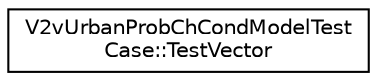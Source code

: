 digraph "Graphical Class Hierarchy"
{
 // LATEX_PDF_SIZE
  edge [fontname="Helvetica",fontsize="10",labelfontname="Helvetica",labelfontsize="10"];
  node [fontname="Helvetica",fontsize="10",shape=record];
  rankdir="LR";
  Node0 [label="V2vUrbanProbChCondModelTest\lCase::TestVector",height=0.2,width=0.4,color="black", fillcolor="white", style="filled",URL="$struct_v2v_urban_prob_ch_cond_model_test_case_1_1_test_vector.html",tooltip="Struct containing the parameters for each test."];
}
